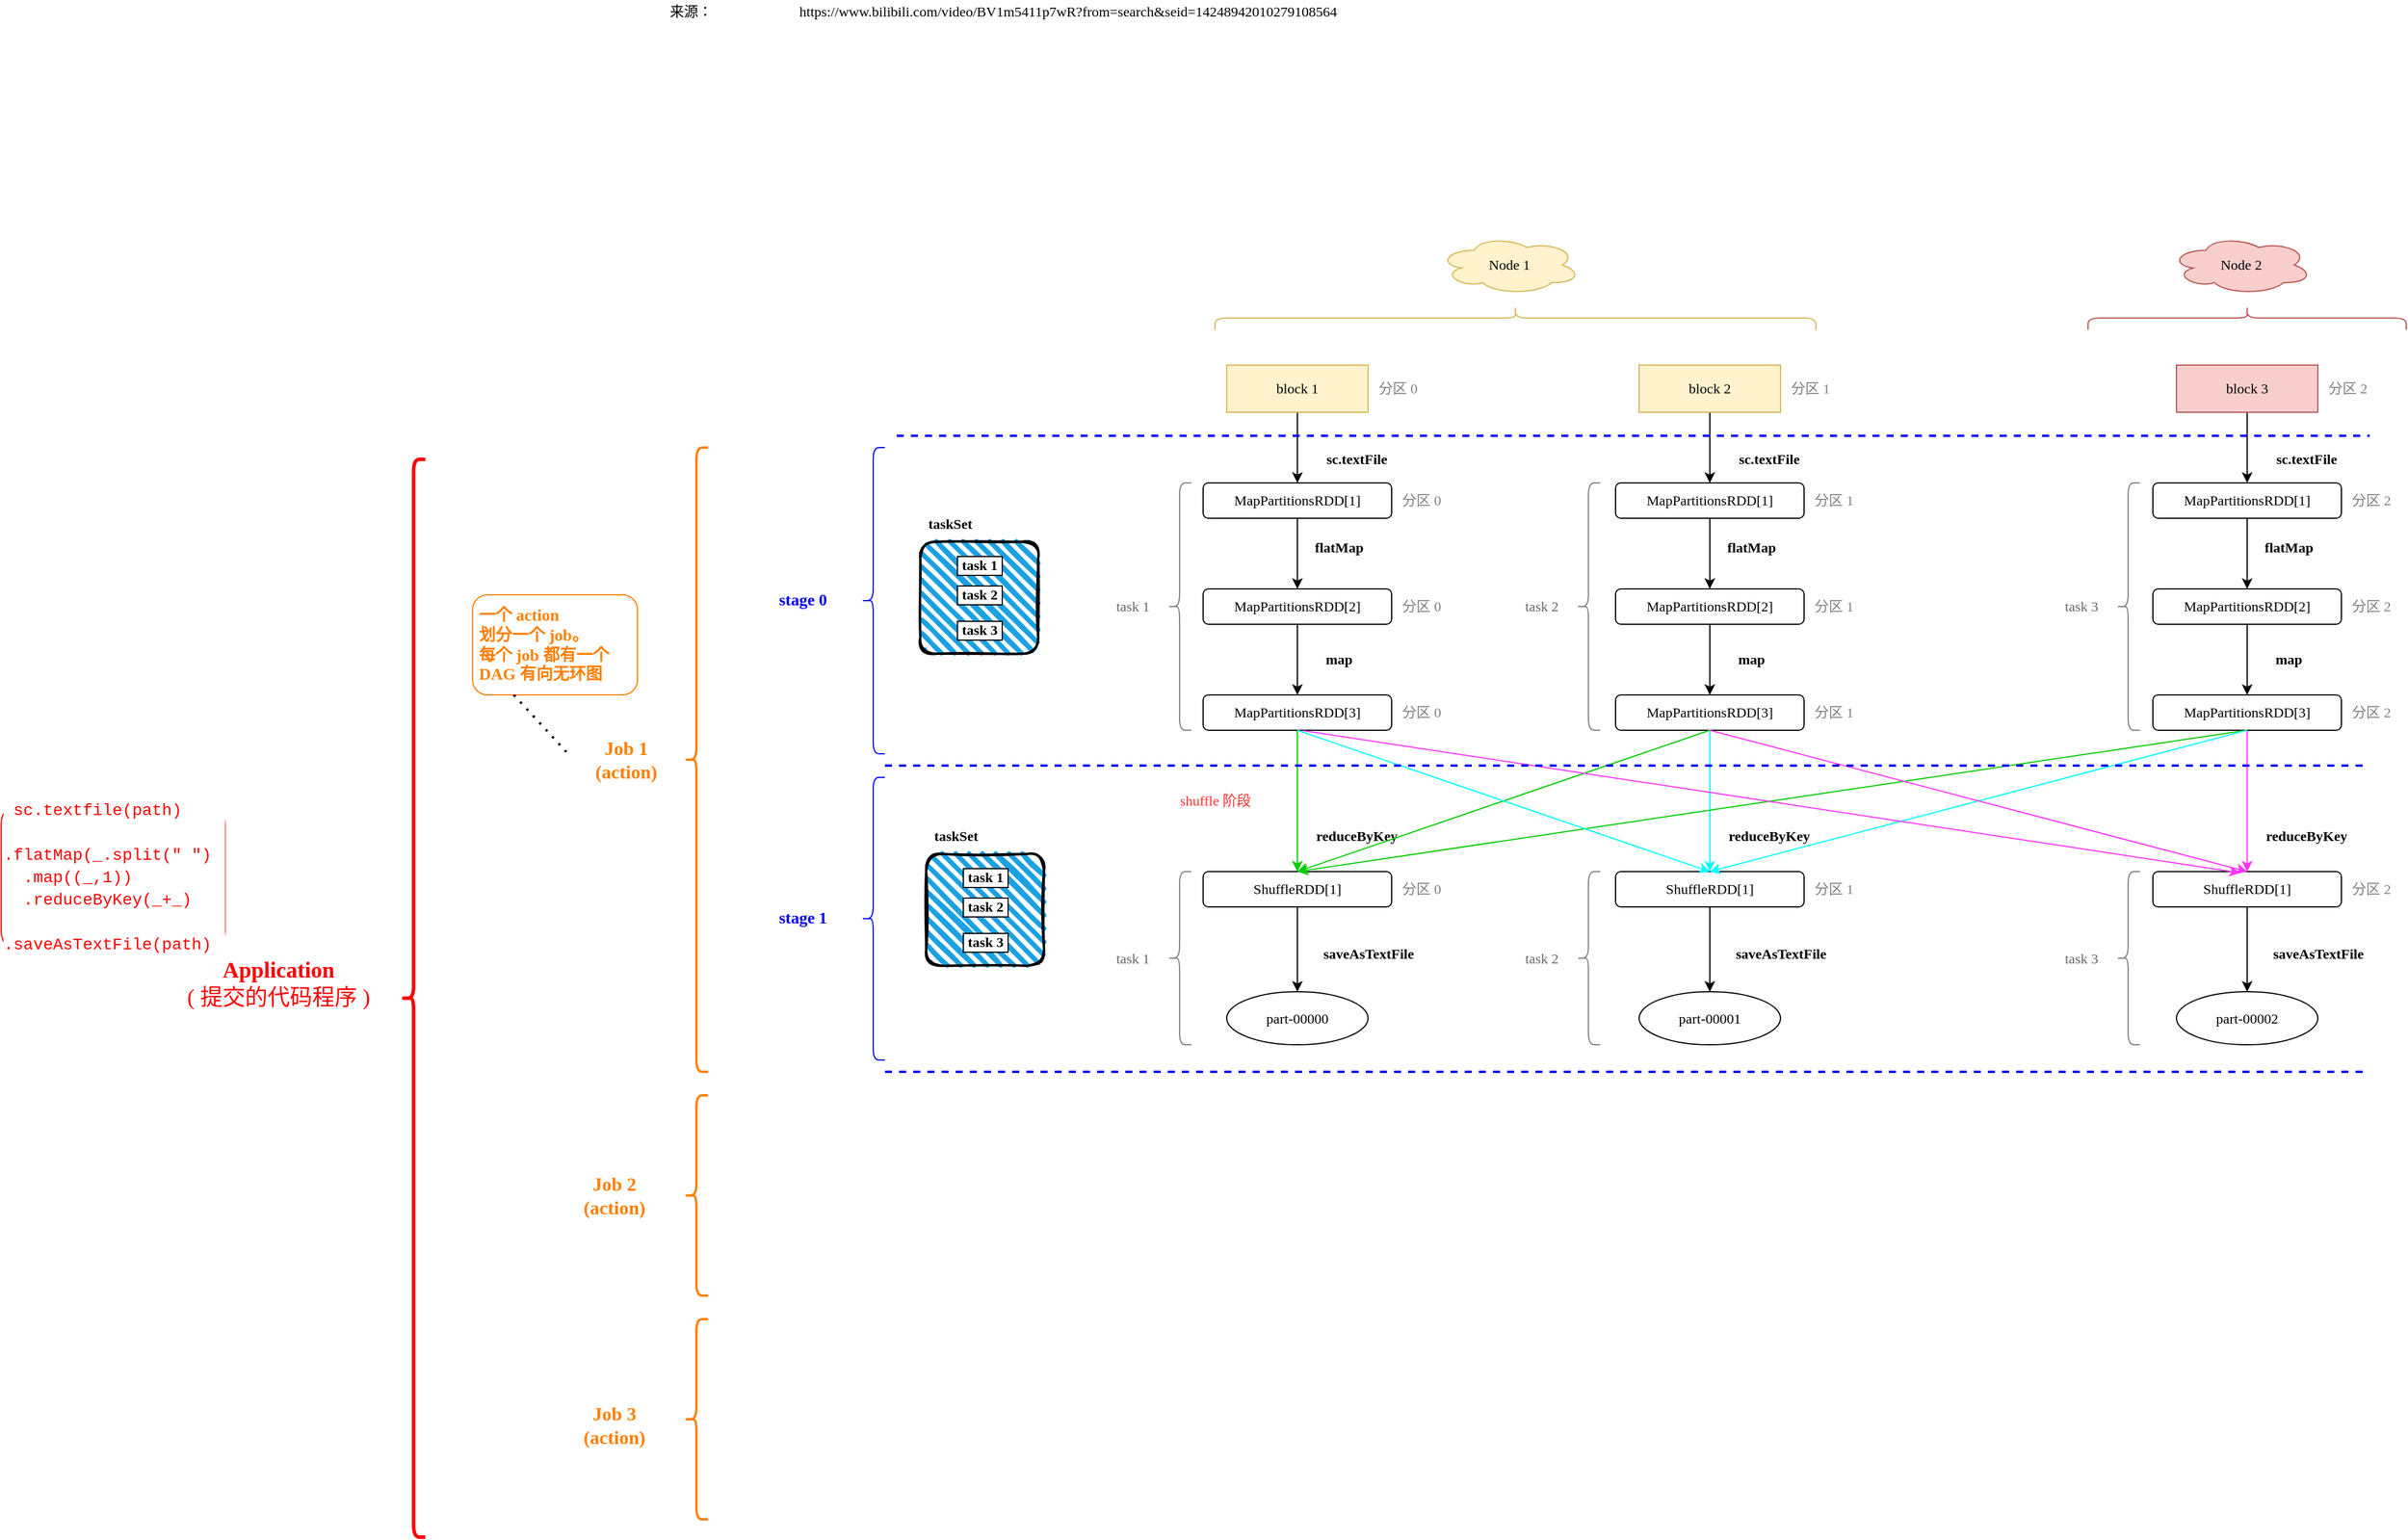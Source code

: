<mxfile>
    <diagram id="3onvnrY_320YCmPHl3B7" name="第 1 页">
        <mxGraphModel dx="2241" dy="946" grid="1" gridSize="10" guides="1" tooltips="1" connect="1" arrows="1" fold="1" page="1" pageScale="1" pageWidth="827" pageHeight="1169" math="0" shadow="0">
            <root>
                <mxCell id="0"/>
                <mxCell id="1" parent="0"/>
                <mxCell id="4" value="" style="group" vertex="1" connectable="0" parent="1">
                    <mxGeometry x="30" y="10" width="600" height="20" as="geometry"/>
                </mxCell>
                <mxCell id="2" value="来源：" style="text;html=1;align=center;verticalAlign=middle;resizable=0;points=[];autosize=1;fontFamily=Lucida Console;" vertex="1" parent="4">
                    <mxGeometry width="50" height="20" as="geometry"/>
                </mxCell>
                <mxCell id="3" value="https://www.bilibili.com/video/BV1m5411p7wR?from=search&amp;amp;seid=14248942010279108564" style="text;html=1;align=center;verticalAlign=middle;resizable=0;points=[];autosize=1;fontFamily=Lucida Console;" vertex="1" parent="4">
                    <mxGeometry x="45" width="600" height="20" as="geometry"/>
                </mxCell>
                <mxCell id="5" value="&lt;div style=&quot;background-color: rgb(255 , 255 , 255) ; font-family: &amp;quot;consolas&amp;quot; , &amp;quot;courier new&amp;quot; , monospace ; font-size: 14px ; line-height: 19px&quot;&gt;&amp;nbsp;sc.textfile(path)&lt;/div&gt;&lt;div style=&quot;background-color: rgb(255 , 255 , 255) ; font-family: &amp;quot;consolas&amp;quot; , &amp;quot;courier new&amp;quot; , monospace ; font-size: 14px ; line-height: 19px&quot;&gt;&amp;nbsp; .flatMap(_.split(&quot;&amp;nbsp;&quot;)&lt;/div&gt;&lt;div style=&quot;background-color: rgb(255 , 255 , 255) ; font-family: &amp;quot;consolas&amp;quot; , &amp;quot;courier new&amp;quot; , monospace ; font-size: 14px ; line-height: 19px&quot;&gt;&amp;nbsp; .map((_,1))&lt;/div&gt;&lt;div style=&quot;background-color: rgb(255 , 255 , 255) ; font-family: &amp;quot;consolas&amp;quot; , &amp;quot;courier new&amp;quot; , monospace ; font-size: 14px ; line-height: 19px&quot;&gt;&amp;nbsp; .reduceByKey(_+_)&lt;/div&gt;&lt;div style=&quot;background-color: rgb(255 , 255 , 255) ; font-family: &amp;quot;consolas&amp;quot; , &amp;quot;courier new&amp;quot; , monospace ; font-size: 14px ; line-height: 19px&quot;&gt;&amp;nbsp; .saveAsTextFile(path)&lt;/div&gt;" style="rounded=1;whiteSpace=wrap;html=1;fontFamily=Lucida Console;align=left;fontColor=#FF0000;strokeColor=#FF0000;" vertex="1" parent="1">
                    <mxGeometry x="-530" y="690" width="190" height="130" as="geometry"/>
                </mxCell>
                <mxCell id="14" value="" style="edgeStyle=orthogonalEdgeStyle;rounded=0;orthogonalLoop=1;jettySize=auto;html=1;fontFamily=Lucida Console;" edge="1" parent="1" source="8" target="9">
                    <mxGeometry relative="1" as="geometry"/>
                </mxCell>
                <mxCell id="8" value="MapPartitionsRDD[1]" style="rounded=1;whiteSpace=wrap;html=1;fontFamily=Lucida Console;" vertex="1" parent="1">
                    <mxGeometry x="490" y="420" width="160" height="30" as="geometry"/>
                </mxCell>
                <mxCell id="15" value="" style="edgeStyle=orthogonalEdgeStyle;rounded=0;orthogonalLoop=1;jettySize=auto;html=1;fontFamily=Lucida Console;" edge="1" parent="1" source="9" target="10">
                    <mxGeometry relative="1" as="geometry"/>
                </mxCell>
                <mxCell id="9" value="MapPartitionsRDD[2]" style="rounded=1;whiteSpace=wrap;html=1;fontFamily=Lucida Console;" vertex="1" parent="1">
                    <mxGeometry x="490" y="510" width="160" height="30" as="geometry"/>
                </mxCell>
                <mxCell id="16" value="" style="edgeStyle=orthogonalEdgeStyle;rounded=0;orthogonalLoop=1;jettySize=auto;html=1;fontFamily=Lucida Console;strokeColor=#00CC00;" edge="1" parent="1" source="10" target="12">
                    <mxGeometry relative="1" as="geometry"/>
                </mxCell>
                <mxCell id="10" value="MapPartitionsRDD[3]" style="rounded=1;whiteSpace=wrap;html=1;fontFamily=Lucida Console;" vertex="1" parent="1">
                    <mxGeometry x="490" y="600" width="160" height="30" as="geometry"/>
                </mxCell>
                <mxCell id="13" value="" style="edgeStyle=orthogonalEdgeStyle;rounded=0;orthogonalLoop=1;jettySize=auto;html=1;fontFamily=Lucida Console;" edge="1" parent="1" source="11" target="8">
                    <mxGeometry relative="1" as="geometry"/>
                </mxCell>
                <mxCell id="11" value="block 1" style="rounded=0;whiteSpace=wrap;html=1;fontFamily=Lucida Console;fillColor=#fff2cc;strokeColor=#d6b656;" vertex="1" parent="1">
                    <mxGeometry x="510" y="320" width="120" height="40" as="geometry"/>
                </mxCell>
                <mxCell id="27" value="" style="edgeStyle=orthogonalEdgeStyle;rounded=0;orthogonalLoop=1;jettySize=auto;html=1;fontFamily=Lucida Console;" edge="1" parent="1" source="12" target="26">
                    <mxGeometry relative="1" as="geometry"/>
                </mxCell>
                <mxCell id="12" value="ShuffleRDD[1]" style="rounded=1;whiteSpace=wrap;html=1;fontFamily=Lucida Console;" vertex="1" parent="1">
                    <mxGeometry x="490" y="750" width="160" height="30" as="geometry"/>
                </mxCell>
                <mxCell id="17" value="sc.textFile" style="text;html=1;align=center;verticalAlign=middle;resizable=0;points=[];autosize=1;fontFamily=Lucida Console;fontStyle=1" vertex="1" parent="1">
                    <mxGeometry x="570" y="390" width="100" height="20" as="geometry"/>
                </mxCell>
                <mxCell id="18" value="flatMap" style="text;html=1;align=center;verticalAlign=middle;resizable=0;points=[];autosize=1;fontFamily=Lucida Console;fontStyle=1" vertex="1" parent="1">
                    <mxGeometry x="570" y="465" width="70" height="20" as="geometry"/>
                </mxCell>
                <mxCell id="19" value="map" style="text;html=1;align=center;verticalAlign=middle;resizable=0;points=[];autosize=1;fontFamily=Lucida Console;fontStyle=1" vertex="1" parent="1">
                    <mxGeometry x="585" y="560" width="40" height="20" as="geometry"/>
                </mxCell>
                <mxCell id="20" value="reduceByKey" style="text;html=1;align=center;verticalAlign=middle;resizable=0;points=[];autosize=1;fontFamily=Lucida Console;fontStyle=1" vertex="1" parent="1">
                    <mxGeometry x="570" y="710" width="100" height="20" as="geometry"/>
                </mxCell>
                <mxCell id="21" value="&lt;font color=&quot;#808080&quot;&gt;分区 0&lt;/font&gt;" style="text;html=1;align=center;verticalAlign=middle;resizable=0;points=[];autosize=1;fontFamily=Lucida Console;" vertex="1" parent="1">
                    <mxGeometry x="630" y="330" width="50" height="20" as="geometry"/>
                </mxCell>
                <mxCell id="22" value="&lt;font color=&quot;#808080&quot;&gt;分区 0&lt;/font&gt;" style="text;html=1;align=center;verticalAlign=middle;resizable=0;points=[];autosize=1;fontFamily=Lucida Console;" vertex="1" parent="1">
                    <mxGeometry x="650" y="425" width="50" height="20" as="geometry"/>
                </mxCell>
                <mxCell id="23" value="&lt;font color=&quot;#808080&quot;&gt;分区 0&lt;/font&gt;" style="text;html=1;align=center;verticalAlign=middle;resizable=0;points=[];autosize=1;fontFamily=Lucida Console;" vertex="1" parent="1">
                    <mxGeometry x="650" y="515" width="50" height="20" as="geometry"/>
                </mxCell>
                <mxCell id="24" value="&lt;font color=&quot;#808080&quot;&gt;分区 0&lt;/font&gt;" style="text;html=1;align=center;verticalAlign=middle;resizable=0;points=[];autosize=1;fontFamily=Lucida Console;" vertex="1" parent="1">
                    <mxGeometry x="650" y="605" width="50" height="20" as="geometry"/>
                </mxCell>
                <mxCell id="25" value="&lt;font color=&quot;#808080&quot;&gt;分区 0&lt;/font&gt;" style="text;html=1;align=center;verticalAlign=middle;resizable=0;points=[];autosize=1;fontFamily=Lucida Console;" vertex="1" parent="1">
                    <mxGeometry x="650" y="755" width="50" height="20" as="geometry"/>
                </mxCell>
                <mxCell id="26" value="part-00000" style="ellipse;whiteSpace=wrap;html=1;fontFamily=Lucida Console;" vertex="1" parent="1">
                    <mxGeometry x="510" y="852" width="120" height="45" as="geometry"/>
                </mxCell>
                <mxCell id="28" value="saveAsTextFile" style="text;html=1;align=center;verticalAlign=middle;resizable=0;points=[];autosize=1;fontFamily=Lucida Console;fontStyle=1" vertex="1" parent="1">
                    <mxGeometry x="570" y="810" width="120" height="20" as="geometry"/>
                </mxCell>
                <mxCell id="29" value="" style="edgeStyle=orthogonalEdgeStyle;rounded=0;orthogonalLoop=1;jettySize=auto;html=1;fontFamily=Lucida Console;" edge="1" source="30" target="32" parent="1">
                    <mxGeometry relative="1" as="geometry"/>
                </mxCell>
                <mxCell id="30" value="MapPartitionsRDD[1]" style="rounded=1;whiteSpace=wrap;html=1;fontFamily=Lucida Console;" vertex="1" parent="1">
                    <mxGeometry x="840" y="420" width="160" height="30" as="geometry"/>
                </mxCell>
                <mxCell id="31" value="" style="edgeStyle=orthogonalEdgeStyle;rounded=0;orthogonalLoop=1;jettySize=auto;html=1;fontFamily=Lucida Console;" edge="1" source="32" target="34" parent="1">
                    <mxGeometry relative="1" as="geometry"/>
                </mxCell>
                <mxCell id="32" value="MapPartitionsRDD[2]" style="rounded=1;whiteSpace=wrap;html=1;fontFamily=Lucida Console;" vertex="1" parent="1">
                    <mxGeometry x="840" y="510" width="160" height="30" as="geometry"/>
                </mxCell>
                <mxCell id="33" value="" style="edgeStyle=orthogonalEdgeStyle;rounded=0;orthogonalLoop=1;jettySize=auto;html=1;fontFamily=Lucida Console;strokeColor=#00FFFF;" edge="1" source="34" target="38" parent="1">
                    <mxGeometry relative="1" as="geometry"/>
                </mxCell>
                <mxCell id="34" value="MapPartitionsRDD[3]" style="rounded=1;whiteSpace=wrap;html=1;fontFamily=Lucida Console;" vertex="1" parent="1">
                    <mxGeometry x="840" y="600" width="160" height="30" as="geometry"/>
                </mxCell>
                <mxCell id="35" value="" style="edgeStyle=orthogonalEdgeStyle;rounded=0;orthogonalLoop=1;jettySize=auto;html=1;fontFamily=Lucida Console;" edge="1" source="36" target="30" parent="1">
                    <mxGeometry relative="1" as="geometry"/>
                </mxCell>
                <mxCell id="36" value="block 2" style="rounded=0;whiteSpace=wrap;html=1;fontFamily=Lucida Console;fillColor=#fff2cc;strokeColor=#d6b656;" vertex="1" parent="1">
                    <mxGeometry x="860" y="320" width="120" height="40" as="geometry"/>
                </mxCell>
                <mxCell id="37" value="" style="edgeStyle=orthogonalEdgeStyle;rounded=0;orthogonalLoop=1;jettySize=auto;html=1;fontFamily=Lucida Console;" edge="1" source="38" target="48" parent="1">
                    <mxGeometry relative="1" as="geometry"/>
                </mxCell>
                <mxCell id="38" value="ShuffleRDD[1]" style="rounded=1;whiteSpace=wrap;html=1;fontFamily=Lucida Console;" vertex="1" parent="1">
                    <mxGeometry x="840" y="750" width="160" height="30" as="geometry"/>
                </mxCell>
                <mxCell id="39" value="sc.textFile" style="text;html=1;align=center;verticalAlign=middle;resizable=0;points=[];autosize=1;fontFamily=Lucida Console;fontStyle=1" vertex="1" parent="1">
                    <mxGeometry x="920" y="390" width="100" height="20" as="geometry"/>
                </mxCell>
                <mxCell id="40" value="flatMap" style="text;html=1;align=center;verticalAlign=middle;resizable=0;points=[];autosize=1;fontFamily=Lucida Console;fontStyle=1" vertex="1" parent="1">
                    <mxGeometry x="920" y="465" width="70" height="20" as="geometry"/>
                </mxCell>
                <mxCell id="41" value="map" style="text;html=1;align=center;verticalAlign=middle;resizable=0;points=[];autosize=1;fontFamily=Lucida Console;fontStyle=1" vertex="1" parent="1">
                    <mxGeometry x="935" y="560" width="40" height="20" as="geometry"/>
                </mxCell>
                <mxCell id="42" value="reduceByKey" style="text;html=1;align=center;verticalAlign=middle;resizable=0;points=[];autosize=1;fontFamily=Lucida Console;fontStyle=1" vertex="1" parent="1">
                    <mxGeometry x="920" y="710" width="100" height="20" as="geometry"/>
                </mxCell>
                <mxCell id="43" value="&lt;font color=&quot;#808080&quot;&gt;分区 1&lt;/font&gt;" style="text;html=1;align=center;verticalAlign=middle;resizable=0;points=[];autosize=1;fontFamily=Lucida Console;" vertex="1" parent="1">
                    <mxGeometry x="980" y="330" width="50" height="20" as="geometry"/>
                </mxCell>
                <mxCell id="44" value="&lt;font color=&quot;#808080&quot;&gt;分区 1&lt;/font&gt;" style="text;html=1;align=center;verticalAlign=middle;resizable=0;points=[];autosize=1;fontFamily=Lucida Console;" vertex="1" parent="1">
                    <mxGeometry x="1000" y="425" width="50" height="20" as="geometry"/>
                </mxCell>
                <mxCell id="45" value="&lt;font color=&quot;#808080&quot;&gt;分区 1&lt;/font&gt;" style="text;html=1;align=center;verticalAlign=middle;resizable=0;points=[];autosize=1;fontFamily=Lucida Console;" vertex="1" parent="1">
                    <mxGeometry x="1000" y="515" width="50" height="20" as="geometry"/>
                </mxCell>
                <mxCell id="46" value="&lt;font color=&quot;#808080&quot;&gt;分区 1&lt;/font&gt;" style="text;html=1;align=center;verticalAlign=middle;resizable=0;points=[];autosize=1;fontFamily=Lucida Console;" vertex="1" parent="1">
                    <mxGeometry x="1000" y="605" width="50" height="20" as="geometry"/>
                </mxCell>
                <mxCell id="47" value="&lt;font color=&quot;#808080&quot;&gt;分区 1&lt;/font&gt;" style="text;html=1;align=center;verticalAlign=middle;resizable=0;points=[];autosize=1;fontFamily=Lucida Console;" vertex="1" parent="1">
                    <mxGeometry x="1000" y="755" width="50" height="20" as="geometry"/>
                </mxCell>
                <mxCell id="48" value="part-00001" style="ellipse;whiteSpace=wrap;html=1;fontFamily=Lucida Console;" vertex="1" parent="1">
                    <mxGeometry x="860" y="852" width="120" height="45" as="geometry"/>
                </mxCell>
                <mxCell id="49" value="saveAsTextFile" style="text;html=1;align=center;verticalAlign=middle;resizable=0;points=[];autosize=1;fontFamily=Lucida Console;fontStyle=1" vertex="1" parent="1">
                    <mxGeometry x="920" y="810" width="120" height="20" as="geometry"/>
                </mxCell>
                <mxCell id="50" value="" style="edgeStyle=orthogonalEdgeStyle;rounded=0;orthogonalLoop=1;jettySize=auto;html=1;fontFamily=Lucida Console;" edge="1" source="51" target="53" parent="1">
                    <mxGeometry relative="1" as="geometry"/>
                </mxCell>
                <mxCell id="51" value="MapPartitionsRDD[1]" style="rounded=1;whiteSpace=wrap;html=1;fontFamily=Lucida Console;" vertex="1" parent="1">
                    <mxGeometry x="1296" y="420" width="160" height="30" as="geometry"/>
                </mxCell>
                <mxCell id="52" value="" style="edgeStyle=orthogonalEdgeStyle;rounded=0;orthogonalLoop=1;jettySize=auto;html=1;fontFamily=Lucida Console;" edge="1" source="53" target="55" parent="1">
                    <mxGeometry relative="1" as="geometry"/>
                </mxCell>
                <mxCell id="53" value="MapPartitionsRDD[2]" style="rounded=1;whiteSpace=wrap;html=1;fontFamily=Lucida Console;" vertex="1" parent="1">
                    <mxGeometry x="1296" y="510" width="160" height="30" as="geometry"/>
                </mxCell>
                <mxCell id="54" value="" style="edgeStyle=orthogonalEdgeStyle;rounded=0;orthogonalLoop=1;jettySize=auto;html=1;fontFamily=Lucida Console;strokeColor=#FF33FF;" edge="1" source="55" target="59" parent="1">
                    <mxGeometry relative="1" as="geometry"/>
                </mxCell>
                <mxCell id="55" value="MapPartitionsRDD[3]" style="rounded=1;whiteSpace=wrap;html=1;fontFamily=Lucida Console;" vertex="1" parent="1">
                    <mxGeometry x="1296" y="600" width="160" height="30" as="geometry"/>
                </mxCell>
                <mxCell id="56" value="" style="edgeStyle=orthogonalEdgeStyle;rounded=0;orthogonalLoop=1;jettySize=auto;html=1;fontFamily=Lucida Console;" edge="1" source="57" target="51" parent="1">
                    <mxGeometry relative="1" as="geometry"/>
                </mxCell>
                <mxCell id="57" value="block 3" style="rounded=0;whiteSpace=wrap;html=1;fontFamily=Lucida Console;fillColor=#f8cecc;strokeColor=#b85450;" vertex="1" parent="1">
                    <mxGeometry x="1316" y="320" width="120" height="40" as="geometry"/>
                </mxCell>
                <mxCell id="58" value="" style="edgeStyle=orthogonalEdgeStyle;rounded=0;orthogonalLoop=1;jettySize=auto;html=1;fontFamily=Lucida Console;" edge="1" source="59" target="69" parent="1">
                    <mxGeometry relative="1" as="geometry"/>
                </mxCell>
                <mxCell id="59" value="ShuffleRDD[1]" style="rounded=1;whiteSpace=wrap;html=1;fontFamily=Lucida Console;" vertex="1" parent="1">
                    <mxGeometry x="1296" y="750" width="160" height="30" as="geometry"/>
                </mxCell>
                <mxCell id="60" value="sc.textFile" style="text;html=1;align=center;verticalAlign=middle;resizable=0;points=[];autosize=1;fontFamily=Lucida Console;fontStyle=1" vertex="1" parent="1">
                    <mxGeometry x="1376" y="390" width="100" height="20" as="geometry"/>
                </mxCell>
                <mxCell id="61" value="flatMap" style="text;html=1;align=center;verticalAlign=middle;resizable=0;points=[];autosize=1;fontFamily=Lucida Console;fontStyle=1" vertex="1" parent="1">
                    <mxGeometry x="1376" y="465" width="70" height="20" as="geometry"/>
                </mxCell>
                <mxCell id="62" value="map" style="text;html=1;align=center;verticalAlign=middle;resizable=0;points=[];autosize=1;fontFamily=Lucida Console;fontStyle=1" vertex="1" parent="1">
                    <mxGeometry x="1391" y="560" width="40" height="20" as="geometry"/>
                </mxCell>
                <mxCell id="63" value="reduceByKey" style="text;html=1;align=center;verticalAlign=middle;resizable=0;points=[];autosize=1;fontFamily=Lucida Console;fontStyle=1" vertex="1" parent="1">
                    <mxGeometry x="1376" y="710" width="100" height="20" as="geometry"/>
                </mxCell>
                <mxCell id="64" value="&lt;font color=&quot;#808080&quot;&gt;分区 2&lt;/font&gt;" style="text;html=1;align=center;verticalAlign=middle;resizable=0;points=[];autosize=1;fontFamily=Lucida Console;" vertex="1" parent="1">
                    <mxGeometry x="1436" y="330" width="50" height="20" as="geometry"/>
                </mxCell>
                <mxCell id="65" value="&lt;font color=&quot;#808080&quot;&gt;分区 2&lt;/font&gt;" style="text;html=1;align=center;verticalAlign=middle;resizable=0;points=[];autosize=1;fontFamily=Lucida Console;" vertex="1" parent="1">
                    <mxGeometry x="1456" y="425" width="50" height="20" as="geometry"/>
                </mxCell>
                <mxCell id="66" value="&lt;font color=&quot;#808080&quot;&gt;分区 2&lt;/font&gt;" style="text;html=1;align=center;verticalAlign=middle;resizable=0;points=[];autosize=1;fontFamily=Lucida Console;" vertex="1" parent="1">
                    <mxGeometry x="1456" y="515" width="50" height="20" as="geometry"/>
                </mxCell>
                <mxCell id="67" value="&lt;font color=&quot;#808080&quot;&gt;分区 2&lt;/font&gt;" style="text;html=1;align=center;verticalAlign=middle;resizable=0;points=[];autosize=1;fontFamily=Lucida Console;" vertex="1" parent="1">
                    <mxGeometry x="1456" y="605" width="50" height="20" as="geometry"/>
                </mxCell>
                <mxCell id="68" value="&lt;font color=&quot;#808080&quot;&gt;分区 2&lt;/font&gt;" style="text;html=1;align=center;verticalAlign=middle;resizable=0;points=[];autosize=1;fontFamily=Lucida Console;" vertex="1" parent="1">
                    <mxGeometry x="1456" y="755" width="50" height="20" as="geometry"/>
                </mxCell>
                <mxCell id="69" value="part-00002" style="ellipse;whiteSpace=wrap;html=1;fontFamily=Lucida Console;" vertex="1" parent="1">
                    <mxGeometry x="1316" y="852" width="120" height="45" as="geometry"/>
                </mxCell>
                <mxCell id="70" value="saveAsTextFile" style="text;html=1;align=center;verticalAlign=middle;resizable=0;points=[];autosize=1;fontFamily=Lucida Console;fontStyle=1" vertex="1" parent="1">
                    <mxGeometry x="1376" y="810" width="120" height="20" as="geometry"/>
                </mxCell>
                <mxCell id="72" value="" style="rounded=0;orthogonalLoop=1;jettySize=auto;html=1;fontFamily=Lucida Console;strokeColor=#00CC00;exitX=0.5;exitY=1;exitDx=0;exitDy=0;entryX=0.5;entryY=0;entryDx=0;entryDy=0;" edge="1" parent="1" source="34" target="12">
                    <mxGeometry relative="1" as="geometry">
                        <mxPoint x="580" y="640" as="sourcePoint"/>
                        <mxPoint x="580" y="760.0" as="targetPoint"/>
                    </mxGeometry>
                </mxCell>
                <mxCell id="73" value="" style="rounded=0;orthogonalLoop=1;jettySize=auto;html=1;fontFamily=Lucida Console;strokeColor=#00CC00;exitX=0.5;exitY=1;exitDx=0;exitDy=0;entryX=0.5;entryY=0;entryDx=0;entryDy=0;" edge="1" parent="1" source="55" target="12">
                    <mxGeometry relative="1" as="geometry">
                        <mxPoint x="870" y="640" as="sourcePoint"/>
                        <mxPoint x="580" y="760" as="targetPoint"/>
                    </mxGeometry>
                </mxCell>
                <mxCell id="74" value="" style="rounded=0;orthogonalLoop=1;jettySize=auto;html=1;fontFamily=Lucida Console;exitX=0.5;exitY=1;exitDx=0;exitDy=0;entryX=0.5;entryY=0;entryDx=0;entryDy=0;strokeColor=#00FFFF;" edge="1" parent="1" source="55" target="38">
                    <mxGeometry relative="1" as="geometry">
                        <mxPoint x="870" y="640" as="sourcePoint"/>
                        <mxPoint x="870" y="760" as="targetPoint"/>
                    </mxGeometry>
                </mxCell>
                <mxCell id="75" value="" style="rounded=0;orthogonalLoop=1;jettySize=auto;html=1;fontFamily=Lucida Console;entryX=0.5;entryY=0;entryDx=0;entryDy=0;exitX=0.5;exitY=1;exitDx=0;exitDy=0;strokeColor=#00FFFF;" edge="1" parent="1" source="10" target="38">
                    <mxGeometry relative="1" as="geometry">
                        <mxPoint x="880" y="650" as="sourcePoint"/>
                        <mxPoint x="880" y="770" as="targetPoint"/>
                    </mxGeometry>
                </mxCell>
                <mxCell id="76" value="" style="rounded=0;orthogonalLoop=1;jettySize=auto;html=1;fontFamily=Lucida Console;strokeColor=#FF33FF;entryX=0.462;entryY=0.035;entryDx=0;entryDy=0;entryPerimeter=0;exitX=0.531;exitY=1.012;exitDx=0;exitDy=0;exitPerimeter=0;" edge="1" parent="1" source="10" target="59">
                    <mxGeometry relative="1" as="geometry">
                        <mxPoint x="910" y="650" as="sourcePoint"/>
                        <mxPoint x="1250" y="760" as="targetPoint"/>
                    </mxGeometry>
                </mxCell>
                <mxCell id="77" value="" style="rounded=0;orthogonalLoop=1;jettySize=auto;html=1;fontFamily=Lucida Console;strokeColor=#FF33FF;entryX=0.5;entryY=0;entryDx=0;entryDy=0;exitX=0.5;exitY=1;exitDx=0;exitDy=0;" edge="1" parent="1" source="34" target="59">
                    <mxGeometry relative="1" as="geometry">
                        <mxPoint x="1260" y="650" as="sourcePoint"/>
                        <mxPoint x="1260" y="770" as="targetPoint"/>
                    </mxGeometry>
                </mxCell>
                <mxCell id="78" value="" style="endArrow=none;dashed=1;html=1;strokeWidth=2;fontFamily=Lucida Console;strokeColor=#0000FF;" edge="1" parent="1">
                    <mxGeometry width="50" height="50" relative="1" as="geometry">
                        <mxPoint x="220" y="660" as="sourcePoint"/>
                        <mxPoint x="1480" y="660" as="targetPoint"/>
                    </mxGeometry>
                </mxCell>
                <mxCell id="79" value="" style="endArrow=none;dashed=1;html=1;strokeWidth=2;fontFamily=Lucida Console;strokeColor=#0000FF;" edge="1" parent="1">
                    <mxGeometry width="50" height="50" relative="1" as="geometry">
                        <mxPoint x="230" y="380" as="sourcePoint"/>
                        <mxPoint x="1480" y="380.0" as="targetPoint"/>
                    </mxGeometry>
                </mxCell>
                <mxCell id="81" value="" style="shape=curlyBracket;whiteSpace=wrap;html=1;rounded=1;fontFamily=Lucida Console;strokeColor=#0000FF;" vertex="1" parent="1">
                    <mxGeometry x="200" y="390" width="20" height="260" as="geometry"/>
                </mxCell>
                <mxCell id="82" value="" style="shape=curlyBracket;whiteSpace=wrap;html=1;rounded=1;fontFamily=Lucida Console;strokeColor=#0000FF;" vertex="1" parent="1">
                    <mxGeometry x="200" y="670" width="20" height="240" as="geometry"/>
                </mxCell>
                <mxCell id="83" value="" style="endArrow=none;dashed=1;html=1;strokeWidth=2;fontFamily=Lucida Console;strokeColor=#0000FF;" edge="1" parent="1">
                    <mxGeometry width="50" height="50" relative="1" as="geometry">
                        <mxPoint x="220" y="920.0" as="sourcePoint"/>
                        <mxPoint x="1480" y="920.0" as="targetPoint"/>
                    </mxGeometry>
                </mxCell>
                <mxCell id="84" value="&lt;font style=&quot;font-size: 14px&quot; color=&quot;#0000ff&quot;&gt;&lt;b&gt;stage 0&lt;/b&gt;&lt;/font&gt;" style="text;html=1;align=center;verticalAlign=middle;resizable=0;points=[];autosize=1;fontFamily=Lucida Console;" vertex="1" parent="1">
                    <mxGeometry x="110" y="510" width="80" height="20" as="geometry"/>
                </mxCell>
                <mxCell id="85" value="&lt;font style=&quot;font-size: 14px&quot; color=&quot;#0000ff&quot;&gt;&lt;b&gt;stage 1&lt;/b&gt;&lt;/font&gt;" style="text;html=1;align=center;verticalAlign=middle;resizable=0;points=[];autosize=1;fontFamily=Lucida Console;" vertex="1" parent="1">
                    <mxGeometry x="110" y="780" width="80" height="20" as="geometry"/>
                </mxCell>
                <mxCell id="86" value="" style="shape=curlyBracket;whiteSpace=wrap;html=1;rounded=1;strokeColor=#d6b656;fontFamily=Lucida Console;direction=south;fillColor=#fff2cc;" vertex="1" parent="1">
                    <mxGeometry x="500" y="270" width="510" height="20" as="geometry"/>
                </mxCell>
                <mxCell id="88" value="Node 1" style="ellipse;shape=cloud;whiteSpace=wrap;html=1;strokeColor=#d6b656;fontFamily=Lucida Console;fillColor=#fff2cc;" vertex="1" parent="1">
                    <mxGeometry x="690" y="210" width="120" height="50" as="geometry"/>
                </mxCell>
                <mxCell id="89" value="" style="shape=curlyBracket;whiteSpace=wrap;html=1;rounded=1;strokeColor=#b85450;fontFamily=Lucida Console;direction=south;fillColor=#f8cecc;" vertex="1" parent="1">
                    <mxGeometry x="1241" y="270" width="270" height="20" as="geometry"/>
                </mxCell>
                <mxCell id="90" value="Node 2" style="ellipse;shape=cloud;whiteSpace=wrap;html=1;strokeColor=#b85450;fontFamily=Lucida Console;fillColor=#f8cecc;" vertex="1" parent="1">
                    <mxGeometry x="1311" y="210" width="120" height="50" as="geometry"/>
                </mxCell>
                <mxCell id="91" value="" style="shape=curlyBracket;whiteSpace=wrap;html=1;rounded=1;fontFamily=Lucida Console;strokeColor=#808080;" vertex="1" parent="1">
                    <mxGeometry x="460" y="420" width="20" height="210" as="geometry"/>
                </mxCell>
                <mxCell id="92" value="task 1" style="text;html=1;align=center;verticalAlign=middle;resizable=0;points=[];autosize=1;fontFamily=Lucida Console;fontColor=#666666;" vertex="1" parent="1">
                    <mxGeometry x="400" y="515" width="60" height="20" as="geometry"/>
                </mxCell>
                <mxCell id="93" value="" style="shape=curlyBracket;whiteSpace=wrap;html=1;rounded=1;fontFamily=Lucida Console;strokeColor=#808080;" vertex="1" parent="1">
                    <mxGeometry x="807" y="420" width="20" height="210" as="geometry"/>
                </mxCell>
                <mxCell id="94" value="task 2" style="text;html=1;align=center;verticalAlign=middle;resizable=0;points=[];autosize=1;fontFamily=Lucida Console;fontColor=#666666;" vertex="1" parent="1">
                    <mxGeometry x="747" y="515" width="60" height="20" as="geometry"/>
                </mxCell>
                <mxCell id="95" value="task 3" style="text;html=1;align=center;verticalAlign=middle;resizable=0;points=[];autosize=1;fontFamily=Lucida Console;fontColor=#666666;" vertex="1" parent="1">
                    <mxGeometry x="1205" y="515" width="60" height="20" as="geometry"/>
                </mxCell>
                <mxCell id="96" value="" style="shape=curlyBracket;whiteSpace=wrap;html=1;rounded=1;fontFamily=Lucida Console;strokeColor=#808080;" vertex="1" parent="1">
                    <mxGeometry x="1265" y="420" width="20" height="210" as="geometry"/>
                </mxCell>
                <mxCell id="103" value="" style="edgeStyle=none;rounded=0;orthogonalLoop=1;jettySize=auto;html=1;dashed=1;strokeColor=#0000FF;fontFamily=Lucida Console;fontColor=#666666;" edge="1" parent="1" source="99" target="100">
                    <mxGeometry relative="1" as="geometry"/>
                </mxCell>
                <mxCell id="99" value="" style="shape=curlyBracket;whiteSpace=wrap;html=1;rounded=1;fontFamily=Lucida Console;strokeColor=#808080;" vertex="1" parent="1">
                    <mxGeometry x="460" y="750" width="20" height="147" as="geometry"/>
                </mxCell>
                <mxCell id="100" value="task 1" style="text;html=1;align=center;verticalAlign=middle;resizable=0;points=[];autosize=1;fontFamily=Lucida Console;fontColor=#666666;" vertex="1" parent="1">
                    <mxGeometry x="400" y="813.5" width="60" height="20" as="geometry"/>
                </mxCell>
                <mxCell id="104" value="" style="edgeStyle=none;rounded=0;orthogonalLoop=1;jettySize=auto;html=1;dashed=1;strokeColor=#0000FF;fontFamily=Lucida Console;fontColor=#666666;" edge="1" source="105" parent="1">
                    <mxGeometry relative="1" as="geometry">
                        <mxPoint x="807" y="823.5" as="targetPoint"/>
                    </mxGeometry>
                </mxCell>
                <mxCell id="105" value="" style="shape=curlyBracket;whiteSpace=wrap;html=1;rounded=1;fontFamily=Lucida Console;strokeColor=#808080;" vertex="1" parent="1">
                    <mxGeometry x="807" y="750" width="20" height="147" as="geometry"/>
                </mxCell>
                <mxCell id="110" value="task 2" style="text;html=1;align=center;verticalAlign=middle;resizable=0;points=[];autosize=1;fontFamily=Lucida Console;fontColor=#666666;" vertex="1" parent="1">
                    <mxGeometry x="747" y="813.5" width="60" height="20" as="geometry"/>
                </mxCell>
                <mxCell id="111" value="task 3" style="text;html=1;align=center;verticalAlign=middle;resizable=0;points=[];autosize=1;fontFamily=Lucida Console;fontColor=#666666;" vertex="1" parent="1">
                    <mxGeometry x="1205" y="813.5" width="60" height="20" as="geometry"/>
                </mxCell>
                <mxCell id="112" value="" style="shape=curlyBracket;whiteSpace=wrap;html=1;rounded=1;fontFamily=Lucida Console;strokeColor=#808080;" vertex="1" parent="1">
                    <mxGeometry x="1265" y="750" width="20" height="147" as="geometry"/>
                </mxCell>
                <mxCell id="116" value="" style="group" vertex="1" connectable="0" parent="1">
                    <mxGeometry x="240" y="445" width="110" height="120" as="geometry"/>
                </mxCell>
                <mxCell id="97" value="" style="rounded=1;whiteSpace=wrap;html=1;strokeWidth=2;fillWeight=4;hachureGap=8;hachureAngle=45;fillColor=#1ba1e2;sketch=1;fontFamily=Lucida Console;fontColor=#666666;" vertex="1" parent="116">
                    <mxGeometry x="10" y="25" width="100" height="95" as="geometry"/>
                </mxCell>
                <mxCell id="98" value="&lt;font color=&quot;#000000&quot;&gt;&lt;b&gt;&amp;nbsp;task 1&amp;nbsp;&lt;/b&gt;&lt;/font&gt;" style="text;html=1;align=center;verticalAlign=middle;resizable=0;points=[];autosize=1;fontFamily=Lucida Console;fontColor=#666666;labelBackgroundColor=#ffffff;labelBorderColor=#000000;spacingTop=0;" vertex="1" parent="116">
                    <mxGeometry x="25" y="35" width="70" height="20" as="geometry"/>
                </mxCell>
                <mxCell id="113" value="&lt;font color=&quot;#000000&quot;&gt;&lt;b&gt;&amp;nbsp;task 2&amp;nbsp;&lt;/b&gt;&lt;/font&gt;" style="text;html=1;align=center;verticalAlign=middle;resizable=0;points=[];autosize=1;fontFamily=Lucida Console;fontColor=#666666;labelBackgroundColor=#ffffff;labelBorderColor=#000000;spacingTop=0;" vertex="1" parent="116">
                    <mxGeometry x="25" y="60" width="70" height="20" as="geometry"/>
                </mxCell>
                <mxCell id="114" value="&lt;font color=&quot;#000000&quot;&gt;&lt;b&gt;&amp;nbsp;task 3&amp;nbsp;&lt;/b&gt;&lt;/font&gt;" style="text;html=1;align=center;verticalAlign=middle;resizable=0;points=[];autosize=1;fontFamily=Lucida Console;fontColor=#666666;labelBackgroundColor=#ffffff;labelBorderColor=#000000;spacingTop=0;" vertex="1" parent="116">
                    <mxGeometry x="25" y="90" width="70" height="20" as="geometry"/>
                </mxCell>
                <mxCell id="115" value="&lt;font color=&quot;#000000&quot;&gt;&lt;b&gt;taskSet&lt;/b&gt;&lt;/font&gt;" style="text;html=1;align=center;verticalAlign=middle;resizable=0;points=[];autosize=1;fontFamily=Lucida Console;fontColor=#666666;" vertex="1" parent="116">
                    <mxGeometry width="70" height="20" as="geometry"/>
                </mxCell>
                <mxCell id="117" value="" style="group" vertex="1" connectable="0" parent="1">
                    <mxGeometry x="245" y="710" width="110" height="120" as="geometry"/>
                </mxCell>
                <mxCell id="118" value="" style="rounded=1;whiteSpace=wrap;html=1;strokeWidth=2;fillWeight=4;hachureGap=8;hachureAngle=45;fillColor=#1ba1e2;sketch=1;fontFamily=Lucida Console;fontColor=#666666;" vertex="1" parent="117">
                    <mxGeometry x="10" y="25" width="100" height="95" as="geometry"/>
                </mxCell>
                <mxCell id="119" value="&lt;font color=&quot;#000000&quot;&gt;&lt;b&gt;&amp;nbsp;task 1&amp;nbsp;&lt;/b&gt;&lt;/font&gt;" style="text;html=1;align=center;verticalAlign=middle;resizable=0;points=[];autosize=1;fontFamily=Lucida Console;fontColor=#666666;labelBackgroundColor=#ffffff;labelBorderColor=#000000;spacingTop=0;" vertex="1" parent="117">
                    <mxGeometry x="25" y="35" width="70" height="20" as="geometry"/>
                </mxCell>
                <mxCell id="120" value="&lt;font color=&quot;#000000&quot;&gt;&lt;b&gt;&amp;nbsp;task 2&amp;nbsp;&lt;/b&gt;&lt;/font&gt;" style="text;html=1;align=center;verticalAlign=middle;resizable=0;points=[];autosize=1;fontFamily=Lucida Console;fontColor=#666666;labelBackgroundColor=#ffffff;labelBorderColor=#000000;spacingTop=0;" vertex="1" parent="117">
                    <mxGeometry x="25" y="60" width="70" height="20" as="geometry"/>
                </mxCell>
                <mxCell id="121" value="&lt;font color=&quot;#000000&quot;&gt;&lt;b&gt;&amp;nbsp;task 3&amp;nbsp;&lt;/b&gt;&lt;/font&gt;" style="text;html=1;align=center;verticalAlign=middle;resizable=0;points=[];autosize=1;fontFamily=Lucida Console;fontColor=#666666;labelBackgroundColor=#ffffff;labelBorderColor=#000000;spacingTop=0;" vertex="1" parent="117">
                    <mxGeometry x="25" y="90" width="70" height="20" as="geometry"/>
                </mxCell>
                <mxCell id="122" value="&lt;font color=&quot;#000000&quot;&gt;&lt;b&gt;taskSet&lt;/b&gt;&lt;/font&gt;" style="text;html=1;align=center;verticalAlign=middle;resizable=0;points=[];autosize=1;fontFamily=Lucida Console;fontColor=#666666;" vertex="1" parent="117">
                    <mxGeometry width="70" height="20" as="geometry"/>
                </mxCell>
                <mxCell id="123" value="&lt;font color=&quot;#ff3333&quot;&gt;shuffle 阶段&lt;/font&gt;" style="text;html=1;align=center;verticalAlign=middle;resizable=0;points=[];autosize=1;fontFamily=Lucida Console;fontColor=#666666;" vertex="1" parent="1">
                    <mxGeometry x="450" y="680" width="100" height="20" as="geometry"/>
                </mxCell>
                <mxCell id="124" value="" style="shape=curlyBracket;whiteSpace=wrap;html=1;rounded=1;labelBackgroundColor=#ffffff;fontFamily=Lucida Console;fontColor=#FF8000;strokeColor=#FF8000;strokeWidth=2;" vertex="1" parent="1">
                    <mxGeometry x="50" y="390" width="20" height="530" as="geometry"/>
                </mxCell>
                <mxCell id="126" value="&lt;b style=&quot;font-size: 16px&quot;&gt;Job 1&lt;br&gt;(action)&lt;/b&gt;" style="text;html=1;align=center;verticalAlign=middle;resizable=0;points=[];autosize=1;fontFamily=Lucida Console;fontColor=#FF8000;" vertex="1" parent="1">
                    <mxGeometry x="-50" y="635" width="100" height="40" as="geometry"/>
                </mxCell>
                <mxCell id="127" value="&lt;b style=&quot;font-size: 16px&quot;&gt;Job 2&lt;br&gt;(action)&lt;/b&gt;" style="text;html=1;align=center;verticalAlign=middle;resizable=0;points=[];autosize=1;fontFamily=Lucida Console;fontColor=#FF8000;" vertex="1" parent="1">
                    <mxGeometry x="-60" y="1005" width="100" height="40" as="geometry"/>
                </mxCell>
                <mxCell id="128" value="" style="shape=curlyBracket;whiteSpace=wrap;html=1;rounded=1;labelBackgroundColor=#ffffff;fontFamily=Lucida Console;fontColor=#FF8000;strokeColor=#FF8000;strokeWidth=2;" vertex="1" parent="1">
                    <mxGeometry x="50" y="940" width="20" height="170" as="geometry"/>
                </mxCell>
                <mxCell id="129" value="&lt;b style=&quot;font-size: 16px&quot;&gt;Job 3&lt;br&gt;(action)&lt;/b&gt;" style="text;html=1;align=center;verticalAlign=middle;resizable=0;points=[];autosize=1;fontFamily=Lucida Console;fontColor=#FF8000;" vertex="1" parent="1">
                    <mxGeometry x="-60" y="1200" width="100" height="40" as="geometry"/>
                </mxCell>
                <mxCell id="133" value="&lt;b&gt;&lt;font style=&quot;font-size: 14px&quot;&gt;&amp;nbsp;一个 action &lt;br&gt;&amp;nbsp;划分一个 job。&lt;br&gt;&amp;nbsp;每个 job 都有一个 &lt;br&gt;&amp;nbsp;DAG 有向无环图&lt;br&gt;&lt;/font&gt;&lt;/b&gt;" style="rounded=1;whiteSpace=wrap;html=1;labelBackgroundColor=#ffffff;strokeColor=#FF8000;strokeWidth=1;fontFamily=Lucida Console;fontColor=#FF8000;align=left;" vertex="1" parent="1">
                    <mxGeometry x="-130" y="515" width="140" height="85" as="geometry"/>
                </mxCell>
                <mxCell id="134" value="" style="endArrow=none;dashed=1;html=1;dashPattern=1 3;strokeWidth=2;fontFamily=Lucida Console;fontColor=#FF8000;entryX=-0.004;entryY=0.333;entryDx=0;entryDy=0;entryPerimeter=0;exitX=0.25;exitY=1;exitDx=0;exitDy=0;" edge="1" parent="1" source="133" target="126">
                    <mxGeometry width="50" height="50" relative="1" as="geometry">
                        <mxPoint x="-50" y="900" as="sourcePoint"/>
                        <mxPoint y="850" as="targetPoint"/>
                    </mxGeometry>
                </mxCell>
                <mxCell id="135" value="" style="shape=curlyBracket;whiteSpace=wrap;html=1;rounded=1;labelBackgroundColor=#ffffff;strokeWidth=3;fontFamily=Lucida Console;fontColor=#FF8000;strokeColor=#FF0000;" vertex="1" parent="1">
                    <mxGeometry x="-190" y="400" width="20" height="915" as="geometry"/>
                </mxCell>
                <mxCell id="136" value="&lt;font style=&quot;font-size: 19px;&quot;&gt;&lt;b style=&quot;font-size: 19px;&quot;&gt;Application&lt;/b&gt;&lt;br style=&quot;font-size: 19px;&quot;&gt;( 提交的代码程序 )&lt;br style=&quot;font-size: 19px;&quot;&gt;&lt;/font&gt;" style="text;html=1;align=center;verticalAlign=middle;resizable=0;points=[];autosize=1;fontFamily=Lucida Console;fontColor=#FF0000;fontSize=19;" vertex="1" parent="1">
                    <mxGeometry x="-390" y="820" width="190" height="50" as="geometry"/>
                </mxCell>
                <mxCell id="137" value="" style="shape=curlyBracket;whiteSpace=wrap;html=1;rounded=1;labelBackgroundColor=#ffffff;fontFamily=Lucida Console;fontColor=#FF8000;strokeColor=#FF8000;strokeWidth=2;" vertex="1" parent="1">
                    <mxGeometry x="50" y="1130" width="20" height="170" as="geometry"/>
                </mxCell>
            </root>
        </mxGraphModel>
    </diagram>
</mxfile>